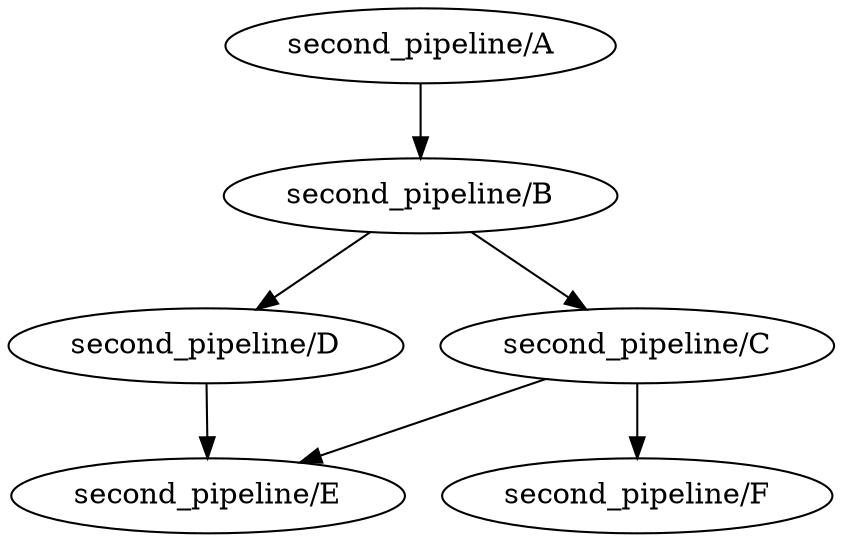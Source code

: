 strict digraph  {
"second_pipeline/B" [cmd="echo B > B", dvc="second_pipeline/B.dvc"];
"second_pipeline/C" [cmd="echo C > C", dvc="second_pipeline/C.dvc"];
"second_pipeline/E" [cmd="echo E > E", dvc="second_pipeline/E.dvc"];
"second_pipeline/F" [cmd="echo F > F", dvc="second_pipeline/F.dvc"];
"second_pipeline/D" [cmd="echo D > D", dvc="second_pipeline/D.dvc"];
"second_pipeline/A" [cmd="echo A > A", dvc="second_pipeline/A.dvc"];
"second_pipeline/B" -> "second_pipeline/C"  [cmd="echo B > B", dvc="second_pipeline/B.dvc"];
"second_pipeline/B" -> "second_pipeline/D"  [cmd="echo B > B", dvc="second_pipeline/B.dvc"];
"second_pipeline/C" -> "second_pipeline/E"  [cmd="echo C > C", dvc="second_pipeline/C.dvc"];
"second_pipeline/C" -> "second_pipeline/F"  [cmd="echo C > C", dvc="second_pipeline/C.dvc"];
"second_pipeline/D" -> "second_pipeline/E"  [cmd="echo D > D", dvc="second_pipeline/D.dvc"];
"second_pipeline/A" -> "second_pipeline/B"  [cmd="echo A > A", dvc="second_pipeline/A.dvc"];
}

